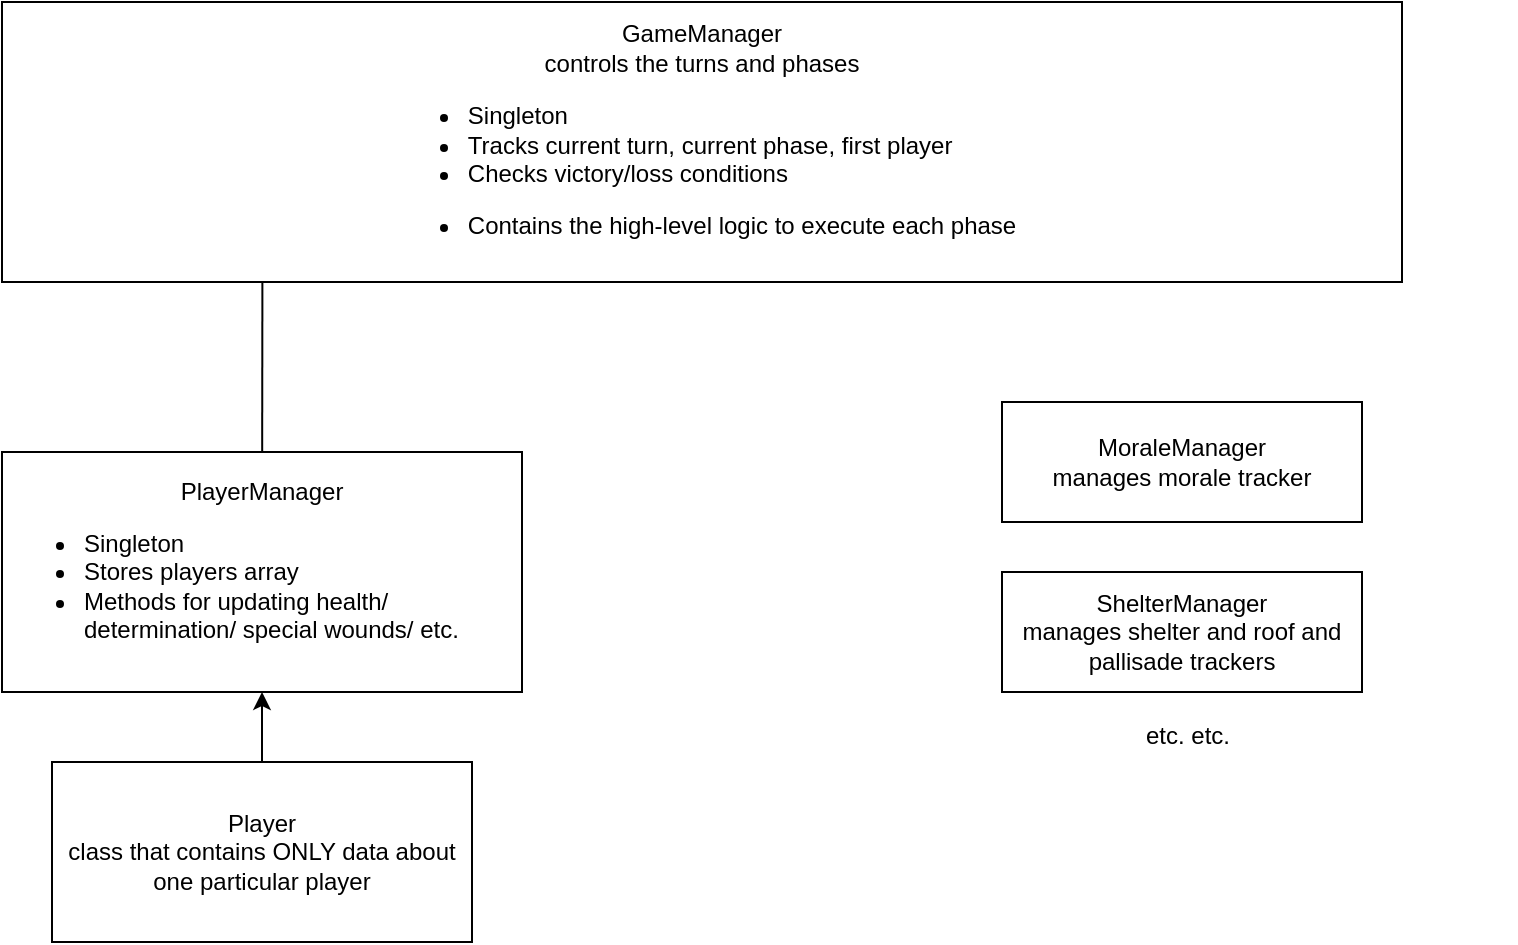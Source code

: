 <mxfile version="21.3.6" type="github">
  <diagram id="C5RBs43oDa-KdzZeNtuy" name="Page-1">
    <mxGraphModel dx="1434" dy="754" grid="1" gridSize="10" guides="1" tooltips="1" connect="1" arrows="1" fold="1" page="1" pageScale="1" pageWidth="827" pageHeight="1169" math="0" shadow="0">
      <root>
        <mxCell id="WIyWlLk6GJQsqaUBKTNV-0" />
        <mxCell id="WIyWlLk6GJQsqaUBKTNV-1" parent="WIyWlLk6GJQsqaUBKTNV-0" />
        <mxCell id="uDio8G-_guzUlMVyUNGx-0" value="&lt;div&gt;GameManager&lt;/div&gt;&lt;div&gt;controls the turns and phases&lt;br&gt;&lt;/div&gt;&lt;div align=&quot;left&quot;&gt;&lt;ul&gt;&lt;li&gt;Singleton&lt;br&gt;&lt;/li&gt;&lt;li&gt;Tracks current turn, current phase, first player&lt;/li&gt;&lt;li&gt;Checks victory/loss conditions&lt;br&gt;&lt;/li&gt;&lt;/ul&gt;&lt;/div&gt;&lt;div align=&quot;left&quot;&gt;&lt;ul&gt;&lt;li&gt;Contains the high-level logic to execute each phase&lt;br&gt;&lt;/li&gt;&lt;/ul&gt;&lt;/div&gt;" style="html=1;whiteSpace=wrap;" vertex="1" parent="WIyWlLk6GJQsqaUBKTNV-1">
          <mxGeometry x="70" y="140" width="700" height="140" as="geometry" />
        </mxCell>
        <mxCell id="uDio8G-_guzUlMVyUNGx-2" value="&lt;div&gt;Player&lt;/div&gt;&lt;div&gt;class that contains ONLY data about one particular player&lt;br&gt;&lt;/div&gt;" style="html=1;whiteSpace=wrap;" vertex="1" parent="WIyWlLk6GJQsqaUBKTNV-1">
          <mxGeometry x="95" y="520" width="210" height="90" as="geometry" />
        </mxCell>
        <mxCell id="uDio8G-_guzUlMVyUNGx-3" value="&lt;div&gt;PlayerManager&lt;/div&gt;&lt;div align=&quot;left&quot;&gt;&lt;ul&gt;&lt;li&gt;Singleton&lt;br&gt;&lt;/li&gt;&lt;li&gt;Stores players array&lt;/li&gt;&lt;li&gt;Methods for updating health/ determination/ special wounds/ etc.&lt;br&gt;&lt;/li&gt;&lt;/ul&gt;&lt;/div&gt;" style="rounded=0;whiteSpace=wrap;html=1;" vertex="1" parent="WIyWlLk6GJQsqaUBKTNV-1">
          <mxGeometry x="70" y="365" width="260" height="120" as="geometry" />
        </mxCell>
        <mxCell id="uDio8G-_guzUlMVyUNGx-10" value="&lt;div&gt;MoraleManager&lt;/div&gt;&lt;div&gt;manages morale tracker&lt;br&gt;&lt;/div&gt;" style="html=1;whiteSpace=wrap;" vertex="1" parent="WIyWlLk6GJQsqaUBKTNV-1">
          <mxGeometry x="570" y="340" width="180" height="60" as="geometry" />
        </mxCell>
        <mxCell id="uDio8G-_guzUlMVyUNGx-11" value="&lt;div&gt;ShelterManager&lt;/div&gt;&lt;div&gt;manages shelter and roof and pallisade trackers&lt;br&gt;&lt;/div&gt;" style="html=1;whiteSpace=wrap;" vertex="1" parent="WIyWlLk6GJQsqaUBKTNV-1">
          <mxGeometry x="570" y="425" width="180" height="60" as="geometry" />
        </mxCell>
        <mxCell id="uDio8G-_guzUlMVyUNGx-12" value="etc. etc." style="text;html=1;strokeColor=none;fillColor=none;spacing=5;spacingTop=-20;whiteSpace=wrap;overflow=hidden;rounded=0;" vertex="1" parent="WIyWlLk6GJQsqaUBKTNV-1">
          <mxGeometry x="637" y="510" width="190" height="40" as="geometry" />
        </mxCell>
        <mxCell id="uDio8G-_guzUlMVyUNGx-13" value="" style="endArrow=none;html=1;rounded=0;entryX=0.186;entryY=1;entryDx=0;entryDy=0;entryPerimeter=0;" edge="1" parent="WIyWlLk6GJQsqaUBKTNV-1" source="uDio8G-_guzUlMVyUNGx-3" target="uDio8G-_guzUlMVyUNGx-0">
          <mxGeometry width="50" height="50" relative="1" as="geometry">
            <mxPoint x="180" y="360" as="sourcePoint" />
            <mxPoint x="200" y="290" as="targetPoint" />
          </mxGeometry>
        </mxCell>
        <mxCell id="uDio8G-_guzUlMVyUNGx-15" value="" style="endArrow=classic;html=1;rounded=0;entryX=0.5;entryY=1;entryDx=0;entryDy=0;exitX=0.5;exitY=0;exitDx=0;exitDy=0;" edge="1" parent="WIyWlLk6GJQsqaUBKTNV-1" source="uDio8G-_guzUlMVyUNGx-2" target="uDio8G-_guzUlMVyUNGx-3">
          <mxGeometry width="50" height="50" relative="1" as="geometry">
            <mxPoint x="380" y="670" as="sourcePoint" />
            <mxPoint x="430" y="620" as="targetPoint" />
          </mxGeometry>
        </mxCell>
      </root>
    </mxGraphModel>
  </diagram>
</mxfile>
